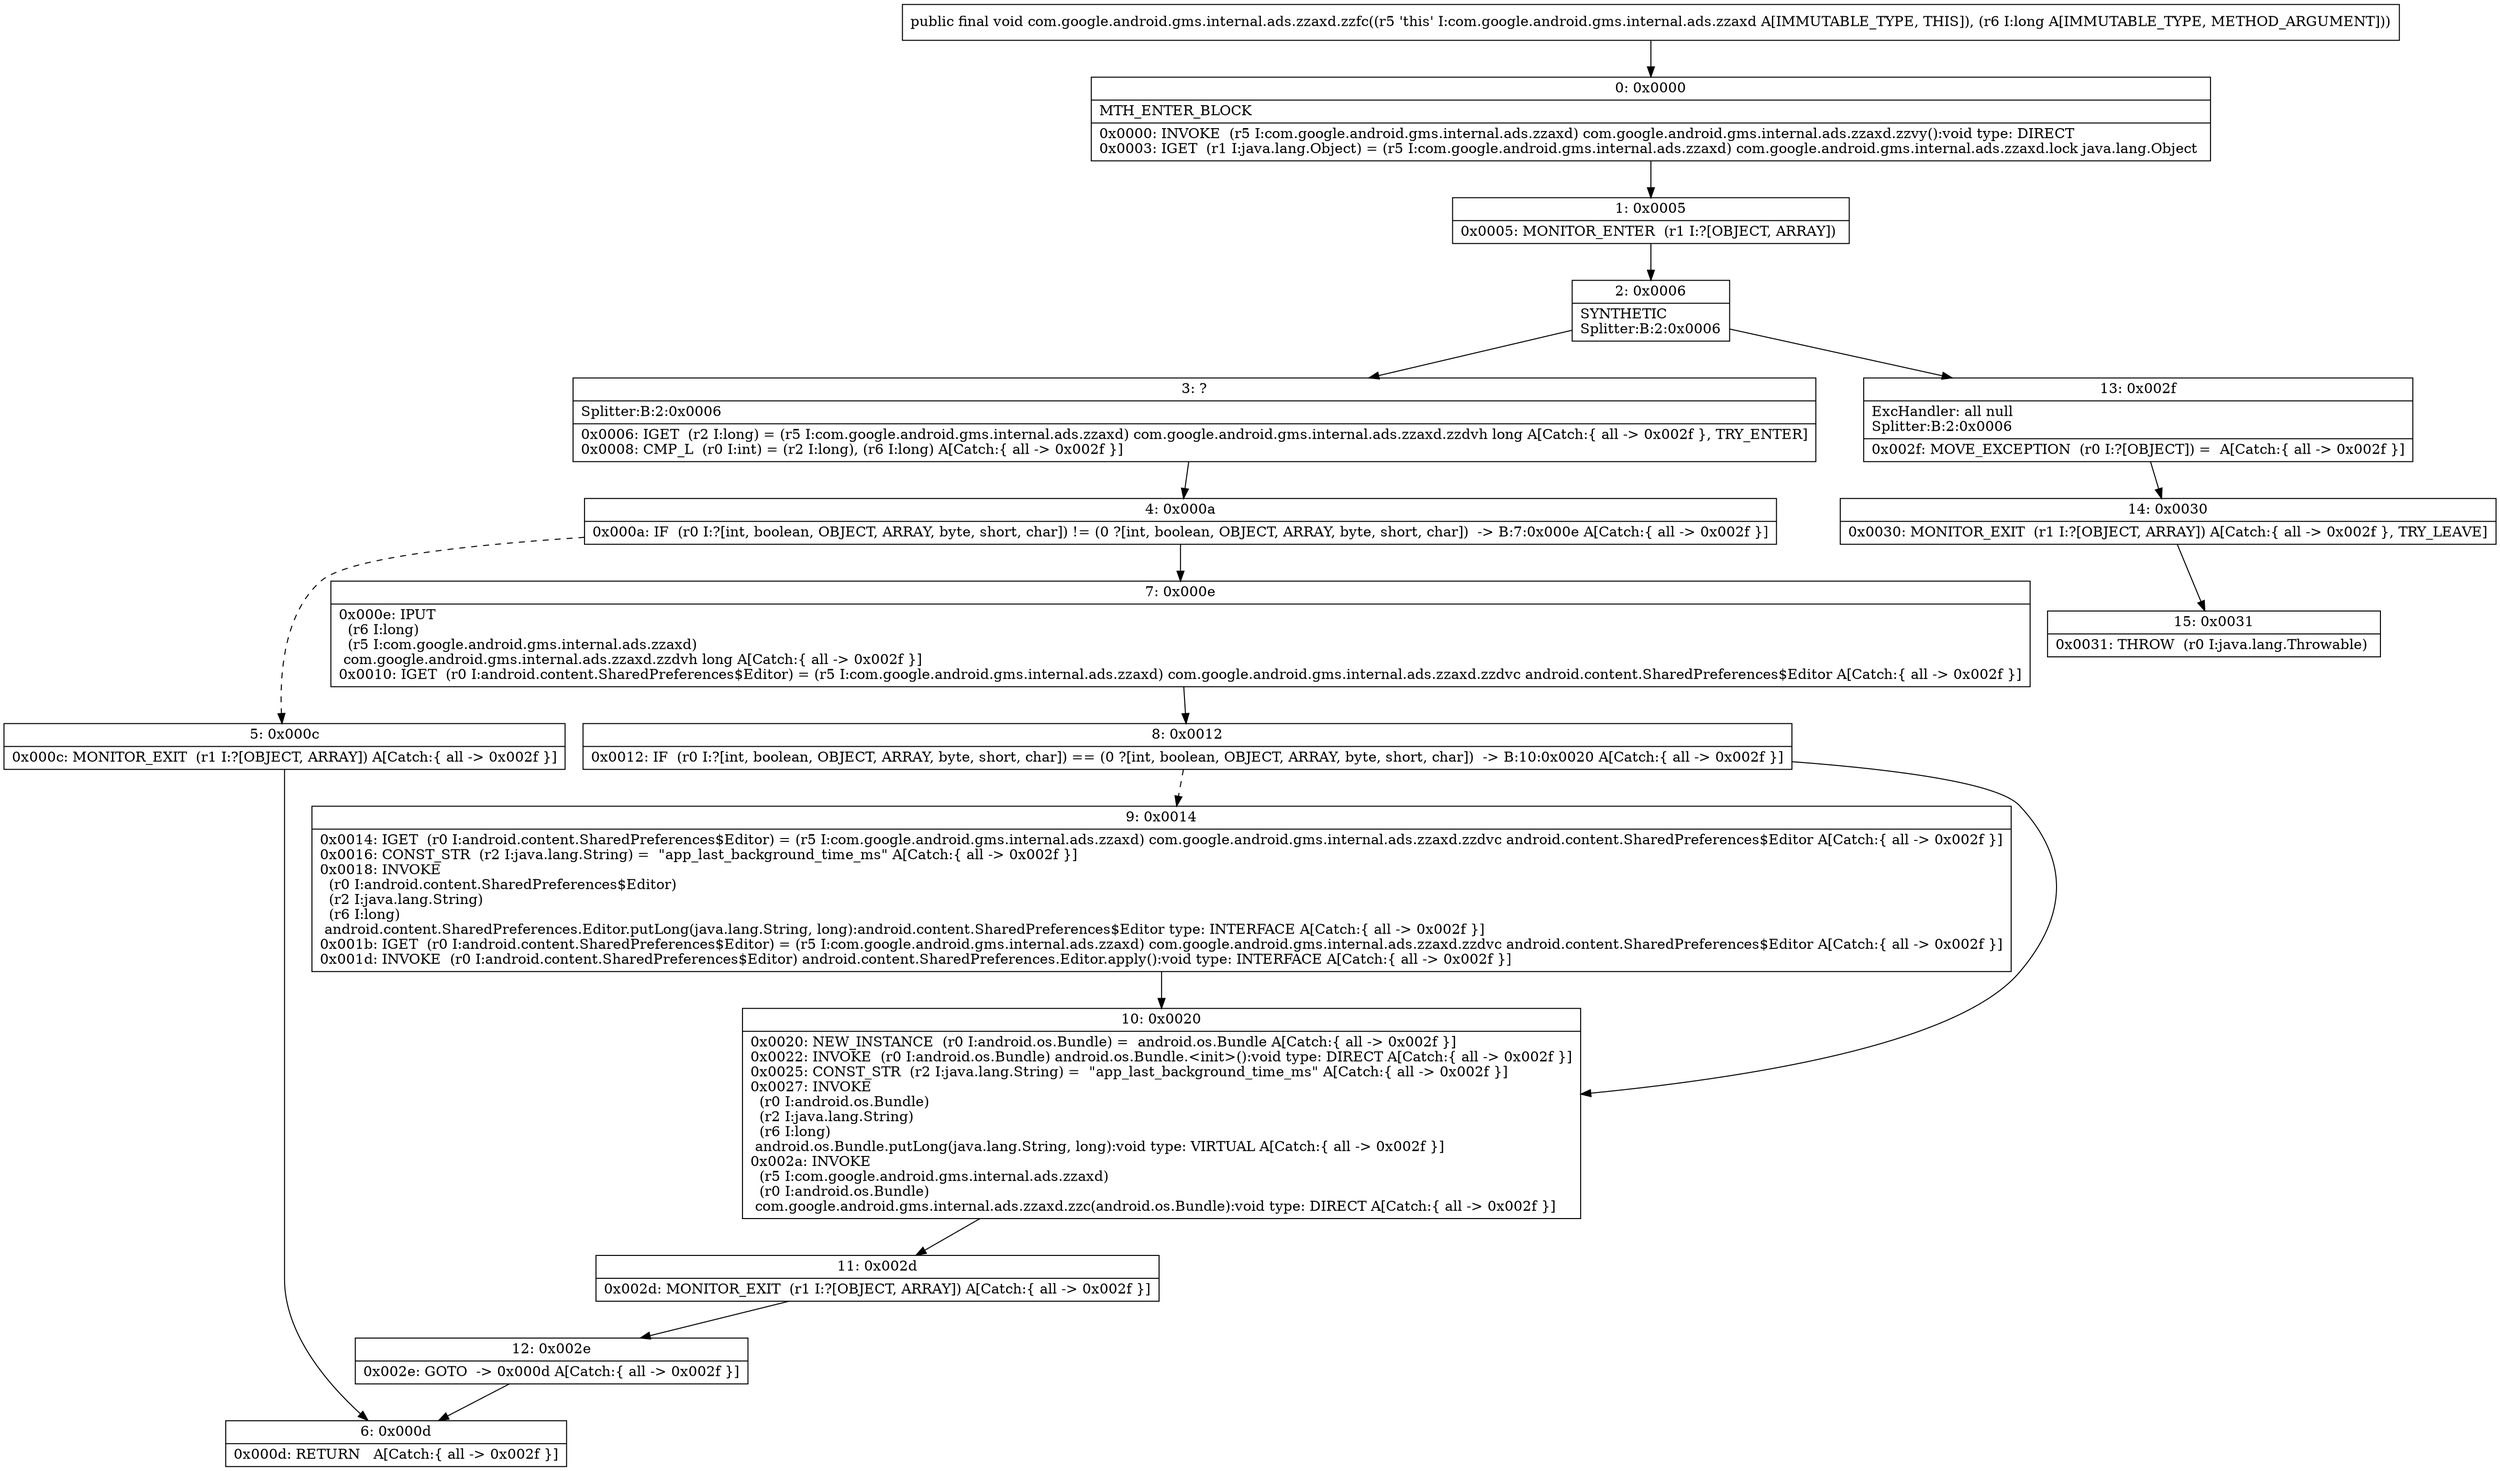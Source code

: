 digraph "CFG forcom.google.android.gms.internal.ads.zzaxd.zzfc(J)V" {
Node_0 [shape=record,label="{0\:\ 0x0000|MTH_ENTER_BLOCK\l|0x0000: INVOKE  (r5 I:com.google.android.gms.internal.ads.zzaxd) com.google.android.gms.internal.ads.zzaxd.zzvy():void type: DIRECT \l0x0003: IGET  (r1 I:java.lang.Object) = (r5 I:com.google.android.gms.internal.ads.zzaxd) com.google.android.gms.internal.ads.zzaxd.lock java.lang.Object \l}"];
Node_1 [shape=record,label="{1\:\ 0x0005|0x0005: MONITOR_ENTER  (r1 I:?[OBJECT, ARRAY]) \l}"];
Node_2 [shape=record,label="{2\:\ 0x0006|SYNTHETIC\lSplitter:B:2:0x0006\l}"];
Node_3 [shape=record,label="{3\:\ ?|Splitter:B:2:0x0006\l|0x0006: IGET  (r2 I:long) = (r5 I:com.google.android.gms.internal.ads.zzaxd) com.google.android.gms.internal.ads.zzaxd.zzdvh long A[Catch:\{ all \-\> 0x002f \}, TRY_ENTER]\l0x0008: CMP_L  (r0 I:int) = (r2 I:long), (r6 I:long) A[Catch:\{ all \-\> 0x002f \}]\l}"];
Node_4 [shape=record,label="{4\:\ 0x000a|0x000a: IF  (r0 I:?[int, boolean, OBJECT, ARRAY, byte, short, char]) != (0 ?[int, boolean, OBJECT, ARRAY, byte, short, char])  \-\> B:7:0x000e A[Catch:\{ all \-\> 0x002f \}]\l}"];
Node_5 [shape=record,label="{5\:\ 0x000c|0x000c: MONITOR_EXIT  (r1 I:?[OBJECT, ARRAY]) A[Catch:\{ all \-\> 0x002f \}]\l}"];
Node_6 [shape=record,label="{6\:\ 0x000d|0x000d: RETURN   A[Catch:\{ all \-\> 0x002f \}]\l}"];
Node_7 [shape=record,label="{7\:\ 0x000e|0x000e: IPUT  \l  (r6 I:long)\l  (r5 I:com.google.android.gms.internal.ads.zzaxd)\l com.google.android.gms.internal.ads.zzaxd.zzdvh long A[Catch:\{ all \-\> 0x002f \}]\l0x0010: IGET  (r0 I:android.content.SharedPreferences$Editor) = (r5 I:com.google.android.gms.internal.ads.zzaxd) com.google.android.gms.internal.ads.zzaxd.zzdvc android.content.SharedPreferences$Editor A[Catch:\{ all \-\> 0x002f \}]\l}"];
Node_8 [shape=record,label="{8\:\ 0x0012|0x0012: IF  (r0 I:?[int, boolean, OBJECT, ARRAY, byte, short, char]) == (0 ?[int, boolean, OBJECT, ARRAY, byte, short, char])  \-\> B:10:0x0020 A[Catch:\{ all \-\> 0x002f \}]\l}"];
Node_9 [shape=record,label="{9\:\ 0x0014|0x0014: IGET  (r0 I:android.content.SharedPreferences$Editor) = (r5 I:com.google.android.gms.internal.ads.zzaxd) com.google.android.gms.internal.ads.zzaxd.zzdvc android.content.SharedPreferences$Editor A[Catch:\{ all \-\> 0x002f \}]\l0x0016: CONST_STR  (r2 I:java.lang.String) =  \"app_last_background_time_ms\" A[Catch:\{ all \-\> 0x002f \}]\l0x0018: INVOKE  \l  (r0 I:android.content.SharedPreferences$Editor)\l  (r2 I:java.lang.String)\l  (r6 I:long)\l android.content.SharedPreferences.Editor.putLong(java.lang.String, long):android.content.SharedPreferences$Editor type: INTERFACE A[Catch:\{ all \-\> 0x002f \}]\l0x001b: IGET  (r0 I:android.content.SharedPreferences$Editor) = (r5 I:com.google.android.gms.internal.ads.zzaxd) com.google.android.gms.internal.ads.zzaxd.zzdvc android.content.SharedPreferences$Editor A[Catch:\{ all \-\> 0x002f \}]\l0x001d: INVOKE  (r0 I:android.content.SharedPreferences$Editor) android.content.SharedPreferences.Editor.apply():void type: INTERFACE A[Catch:\{ all \-\> 0x002f \}]\l}"];
Node_10 [shape=record,label="{10\:\ 0x0020|0x0020: NEW_INSTANCE  (r0 I:android.os.Bundle) =  android.os.Bundle A[Catch:\{ all \-\> 0x002f \}]\l0x0022: INVOKE  (r0 I:android.os.Bundle) android.os.Bundle.\<init\>():void type: DIRECT A[Catch:\{ all \-\> 0x002f \}]\l0x0025: CONST_STR  (r2 I:java.lang.String) =  \"app_last_background_time_ms\" A[Catch:\{ all \-\> 0x002f \}]\l0x0027: INVOKE  \l  (r0 I:android.os.Bundle)\l  (r2 I:java.lang.String)\l  (r6 I:long)\l android.os.Bundle.putLong(java.lang.String, long):void type: VIRTUAL A[Catch:\{ all \-\> 0x002f \}]\l0x002a: INVOKE  \l  (r5 I:com.google.android.gms.internal.ads.zzaxd)\l  (r0 I:android.os.Bundle)\l com.google.android.gms.internal.ads.zzaxd.zzc(android.os.Bundle):void type: DIRECT A[Catch:\{ all \-\> 0x002f \}]\l}"];
Node_11 [shape=record,label="{11\:\ 0x002d|0x002d: MONITOR_EXIT  (r1 I:?[OBJECT, ARRAY]) A[Catch:\{ all \-\> 0x002f \}]\l}"];
Node_12 [shape=record,label="{12\:\ 0x002e|0x002e: GOTO  \-\> 0x000d A[Catch:\{ all \-\> 0x002f \}]\l}"];
Node_13 [shape=record,label="{13\:\ 0x002f|ExcHandler: all null\lSplitter:B:2:0x0006\l|0x002f: MOVE_EXCEPTION  (r0 I:?[OBJECT]) =  A[Catch:\{ all \-\> 0x002f \}]\l}"];
Node_14 [shape=record,label="{14\:\ 0x0030|0x0030: MONITOR_EXIT  (r1 I:?[OBJECT, ARRAY]) A[Catch:\{ all \-\> 0x002f \}, TRY_LEAVE]\l}"];
Node_15 [shape=record,label="{15\:\ 0x0031|0x0031: THROW  (r0 I:java.lang.Throwable) \l}"];
MethodNode[shape=record,label="{public final void com.google.android.gms.internal.ads.zzaxd.zzfc((r5 'this' I:com.google.android.gms.internal.ads.zzaxd A[IMMUTABLE_TYPE, THIS]), (r6 I:long A[IMMUTABLE_TYPE, METHOD_ARGUMENT])) }"];
MethodNode -> Node_0;
Node_0 -> Node_1;
Node_1 -> Node_2;
Node_2 -> Node_3;
Node_2 -> Node_13;
Node_3 -> Node_4;
Node_4 -> Node_5[style=dashed];
Node_4 -> Node_7;
Node_5 -> Node_6;
Node_7 -> Node_8;
Node_8 -> Node_9[style=dashed];
Node_8 -> Node_10;
Node_9 -> Node_10;
Node_10 -> Node_11;
Node_11 -> Node_12;
Node_12 -> Node_6;
Node_13 -> Node_14;
Node_14 -> Node_15;
}

